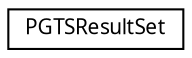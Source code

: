 digraph "Graphical Class Hierarchy"
{
  edge [fontname="LucidaGrande",fontsize="10",labelfontname="LucidaGrande",labelfontsize="10"];
  node [fontname="LucidaGrande",fontsize="10",shape=record];
  rankdir="LR";
  Node1 [label="PGTSResultSet",height=0.2,width=0.4,color="black", fillcolor="white", style="filled",URL="$interface_p_g_t_s_result_set.html"];
}
